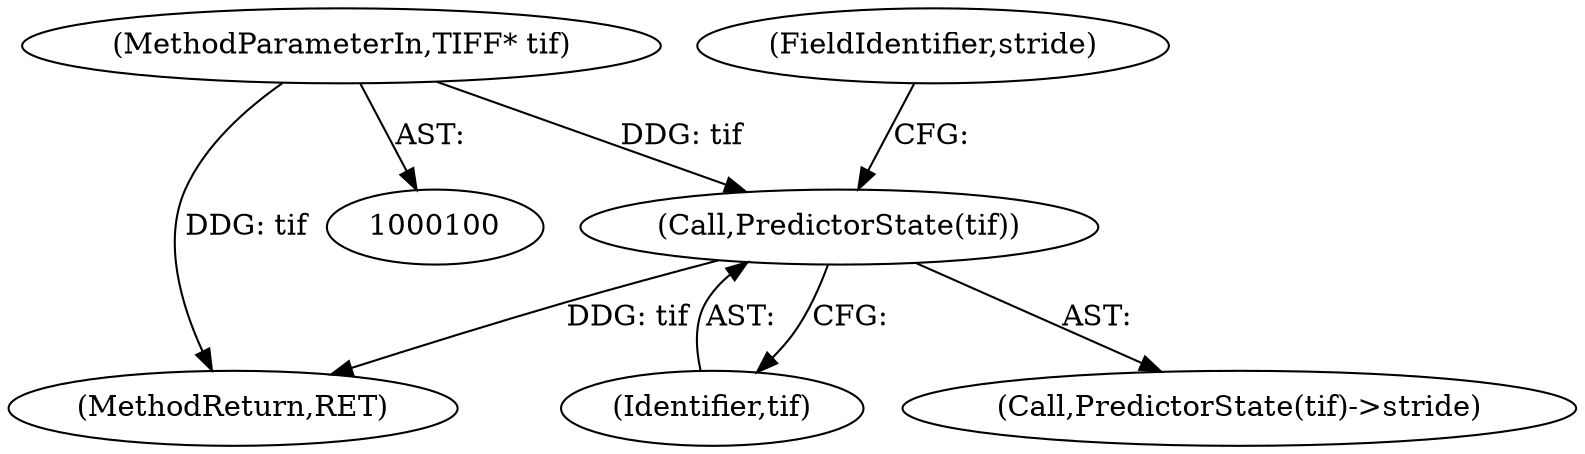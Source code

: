 digraph "0_libtiff_3ca657a8793dd011bf869695d72ad31c779c3cc1_3@pointer" {
"1000109" [label="(Call,PredictorState(tif))"];
"1000101" [label="(MethodParameterIn,TIFF* tif)"];
"1000109" [label="(Call,PredictorState(tif))"];
"1000110" [label="(Identifier,tif)"];
"1000242" [label="(MethodReturn,RET)"];
"1000111" [label="(FieldIdentifier,stride)"];
"1000101" [label="(MethodParameterIn,TIFF* tif)"];
"1000108" [label="(Call,PredictorState(tif)->stride)"];
"1000109" -> "1000108"  [label="AST: "];
"1000109" -> "1000110"  [label="CFG: "];
"1000110" -> "1000109"  [label="AST: "];
"1000111" -> "1000109"  [label="CFG: "];
"1000109" -> "1000242"  [label="DDG: tif"];
"1000101" -> "1000109"  [label="DDG: tif"];
"1000101" -> "1000100"  [label="AST: "];
"1000101" -> "1000242"  [label="DDG: tif"];
}
